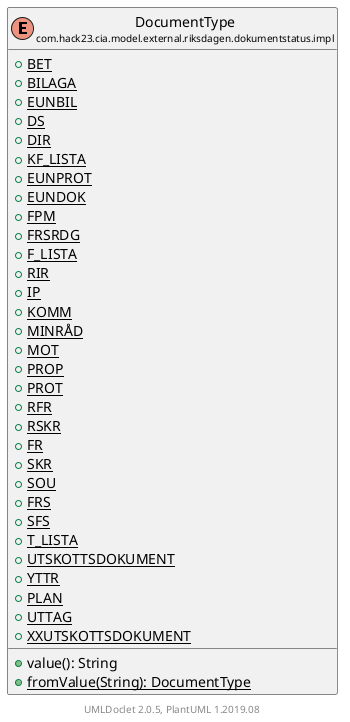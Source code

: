 @startuml
    set namespaceSeparator none
    hide empty fields
    hide empty methods

    enum "<size:14>DocumentType\n<size:10>com.hack23.cia.model.external.riksdagen.dokumentstatus.impl" as com.hack23.cia.model.external.riksdagen.dokumentstatus.impl.DocumentType [[DocumentType.html]] {
        {static} +BET
        {static} +BILAGA
        {static} +EUNBIL
        {static} +DS
        {static} +DIR
        {static} +KF_LISTA
        {static} +EUNPROT
        {static} +EUNDOK
        {static} +FPM
        {static} +FRSRDG
        {static} +F_LISTA
        {static} +RIR
        {static} +IP
        {static} +KOMM
        {static} +MINRÅD
        {static} +MOT
        {static} +PROP
        {static} +PROT
        {static} +RFR
        {static} +RSKR
        {static} +FR
        {static} +SKR
        {static} +SOU
        {static} +FRS
        {static} +SFS
        {static} +T_LISTA
        {static} +UTSKOTTSDOKUMENT
        {static} +YTTR
        {static} +PLAN
        {static} +UTTAG
        {static} +XXUTSKOTTSDOKUMENT
        +value(): String
        {static} +fromValue(String): DocumentType
    }

    center footer UMLDoclet 2.0.5, PlantUML 1.2019.08
@enduml
